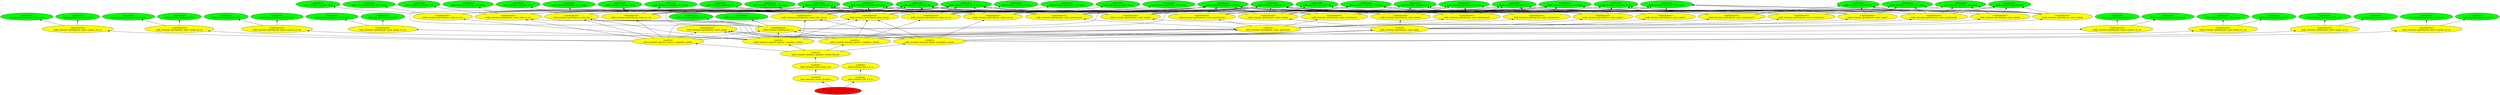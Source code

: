 digraph {
rankdir="BT"
bulk_terminal_spriteset_1_0 [fillcolor=green style="filled" label="<spriteset>\nbulk_terminal_spriteset_1_0"]
bulk_terminal_spriteset_1_0_snow [fillcolor=green style="filled" label="<spriteset>\nbulk_terminal_spriteset_1_0_snow"]
bulk_terminal_spriteset_2_0 [fillcolor=green style="filled" label="<spriteset>\nbulk_terminal_spriteset_2_0"]
bulk_terminal_spriteset_2_0_snow [fillcolor=green style="filled" label="<spriteset>\nbulk_terminal_spriteset_2_0_snow"]
bulk_terminal_spriteset_3_0 [fillcolor=green style="filled" label="<spriteset>\nbulk_terminal_spriteset_3_0"]
bulk_terminal_spriteset_3_0_snow [fillcolor=green style="filled" label="<spriteset>\nbulk_terminal_spriteset_3_0_snow"]
bulk_terminal_spriteset_4_0 [fillcolor=green style="filled" label="<spriteset>\nbulk_terminal_spriteset_4_0"]
bulk_terminal_spriteset_4_0_snow [fillcolor=green style="filled" label="<spriteset>\nbulk_terminal_spriteset_4_0_snow"]
bulk_terminal_spriteset_5_0 [fillcolor=green style="filled" label="<spriteset>\nbulk_terminal_spriteset_5_0"]
bulk_terminal_spriteset_5_0_snow [fillcolor=green style="filled" label="<spriteset>\nbulk_terminal_spriteset_5_0_snow"]
bulk_terminal_spriteset_6_0 [fillcolor=green style="filled" label="<spriteset>\nbulk_terminal_spriteset_6_0"]
bulk_terminal_spriteset_6_0_snow [fillcolor=green style="filled" label="<spriteset>\nbulk_terminal_spriteset_6_0_snow"]
bulk_terminal_spriteset_7_0 [fillcolor=green style="filled" label="<spriteset>\nbulk_terminal_spriteset_7_0"]
bulk_terminal_spriteset_7_0_snow [fillcolor=green style="filled" label="<spriteset>\nbulk_terminal_spriteset_7_0_snow"]
bulk_terminal_spriteset_8_0 [fillcolor=green style="filled" label="<spriteset>\nbulk_terminal_spriteset_8_0"]
bulk_terminal_spriteset_8_0_snow [fillcolor=green style="filled" label="<spriteset>\nbulk_terminal_spriteset_8_0_snow"]
bulk_terminal_spriteset_9_0 [fillcolor=green style="filled" label="<spriteset>\nbulk_terminal_spriteset_9_0"]
bulk_terminal_spriteset_9_0_snow [fillcolor=green style="filled" label="<spriteset>\nbulk_terminal_spriteset_9_0_snow"]
bulk_terminal_spriteset_10_0 [fillcolor=green style="filled" label="<spriteset>\nbulk_terminal_spriteset_10_0"]
bulk_terminal_spriteset_10_0_snow [fillcolor=green style="filled" label="<spriteset>\nbulk_terminal_spriteset_10_0_snow"]
bulk_terminal_spriteset_11_0 [fillcolor=green style="filled" label="<spriteset>\nbulk_terminal_spriteset_11_0"]
bulk_terminal_spriteset_11_0_snow [fillcolor=green style="filled" label="<spriteset>\nbulk_terminal_spriteset_11_0_snow"]
bulk_terminal_spriteset_12_0 [fillcolor=green style="filled" label="<spriteset>\nbulk_terminal_spriteset_12_0"]
bulk_terminal_spriteset_12_0_snow [fillcolor=green style="filled" label="<spriteset>\nbulk_terminal_spriteset_12_0_snow"]
bulk_terminal_spriteset_13_0 [fillcolor=green style="filled" label="<spriteset>\nbulk_terminal_spriteset_13_0"]
bulk_terminal_spriteset_13_0_snow [fillcolor=green style="filled" label="<spriteset>\nbulk_terminal_spriteset_13_0_snow"]
bulk_terminal_spriteset_14_0 [fillcolor=green style="filled" label="<spriteset>\nbulk_terminal_spriteset_14_0"]
bulk_terminal_spriteset_14_0_snow [fillcolor=green style="filled" label="<spriteset>\nbulk_terminal_spriteset_14_0_snow"]
bulk_terminal_spriteset_15_0 [fillcolor=green style="filled" label="<spriteset>\nbulk_terminal_spriteset_15_0"]
bulk_terminal_spriteset_15_0_snow [fillcolor=green style="filled" label="<spriteset>\nbulk_terminal_spriteset_15_0_snow"]
bulk_terminal_spriteset_16_0 [fillcolor=green style="filled" label="<spriteset>\nbulk_terminal_spriteset_16_0"]
bulk_terminal_spriteset_16_0_snow [fillcolor=green style="filled" label="<spriteset>\nbulk_terminal_spriteset_16_0_snow"]
bulk_terminal_spriteset_17_0 [fillcolor=green style="filled" label="<spriteset>\nbulk_terminal_spriteset_17_0"]
bulk_terminal_spriteset_17_0_snow [fillcolor=green style="filled" label="<spriteset>\nbulk_terminal_spriteset_17_0_snow"]
bulk_terminal_spriteset_18_0 [fillcolor=green style="filled" label="<spriteset>\nbulk_terminal_spriteset_18_0"]
bulk_terminal_spriteset_18_0_snow [fillcolor=green style="filled" label="<spriteset>\nbulk_terminal_spriteset_18_0_snow"]
bulk_terminal_spriteset_19_0 [fillcolor=green style="filled" label="<spriteset>\nbulk_terminal_spriteset_19_0"]
bulk_terminal_spriteset_19_0_snow [fillcolor=green style="filled" label="<spriteset>\nbulk_terminal_spriteset_19_0_snow"]
bulk_terminal_spriteset_20_0 [fillcolor=green style="filled" label="<spriteset>\nbulk_terminal_spriteset_20_0"]
bulk_terminal_spriteset_20_0_snow [fillcolor=green style="filled" label="<spriteset>\nbulk_terminal_spriteset_20_0_snow"]
bulk_terminal_spriteset_21_0 [fillcolor=green style="filled" label="<spriteset>\nbulk_terminal_spriteset_21_0"]
bulk_terminal_spriteset_21_0_snow [fillcolor=green style="filled" label="<spriteset>\nbulk_terminal_spriteset_21_0_snow"]
bulk_terminal_spriteset_22_0 [fillcolor=green style="filled" label="<spriteset>\nbulk_terminal_spriteset_22_0"]
bulk_terminal_spriteset_22_0_snow [fillcolor=green style="filled" label="<spriteset>\nbulk_terminal_spriteset_22_0_snow"]
bulk_terminal_spriteset_23_0 [fillcolor=green style="filled" label="<spriteset>\nbulk_terminal_spriteset_23_0"]
bulk_terminal_spriteset_23_0_snow [fillcolor=green style="filled" label="<spriteset>\nbulk_terminal_spriteset_23_0_snow"]
bulk_terminal_spriteset_24_0 [fillcolor=green style="filled" label="<spriteset>\nbulk_terminal_spriteset_24_0"]
bulk_terminal_spriteset_24_0_snow [fillcolor=green style="filled" label="<spriteset>\nbulk_terminal_spriteset_24_0_snow"]
bulk_terminal_spriteset_25_0 [fillcolor=green style="filled" label="<spriteset>\nbulk_terminal_spriteset_25_0"]
bulk_terminal_spriteset_25_0_snow [fillcolor=green style="filled" label="<spriteset>\nbulk_terminal_spriteset_25_0_snow"]
bulk_terminal_spritelayout_crane_rails_nw_se [fillcolor=yellow style="filled" label="<spritelayout>\nbulk_terminal_spritelayout_crane_rails_nw_se"]
bulk_terminal_spritelayout_crane_rails_ne_sw [fillcolor=yellow style="filled" label="<spritelayout>\nbulk_terminal_spritelayout_crane_rails_ne_sw"]
bulk_terminal_spritelayout_11 [fillcolor=yellow style="filled" label="<spritelayout>\nbulk_terminal_spritelayout_11"]
bulk_terminal_spritelayout_water_barge_sw_ne [fillcolor=yellow style="filled" label="<spritelayout>\nbulk_terminal_spritelayout_water_barge_sw_ne"]
bulk_terminal_spritelayout_water_barge_ne_sw [fillcolor=yellow style="filled" label="<spritelayout>\nbulk_terminal_spritelayout_water_barge_ne_sw"]
bulk_terminal_spritelayout_water_barge_se_nw [fillcolor=yellow style="filled" label="<spritelayout>\nbulk_terminal_spritelayout_water_barge_se_nw"]
bulk_terminal_spritelayout_water_barge_nw_se [fillcolor=yellow style="filled" label="<spritelayout>\nbulk_terminal_spritelayout_water_barge_nw_se"]
bulk_terminal_spritelayout_water_empty [fillcolor=yellow style="filled" label="<spritelayout>\nbulk_terminal_spritelayout_water_empty"]
bulk_terminal_spritelayout_water_coaster_ne_sw [fillcolor=yellow style="filled" label="<spritelayout>\nbulk_terminal_spritelayout_water_coaster_ne_sw"]
bulk_terminal_spritelayout_water_coaster_nw_se [fillcolor=yellow style="filled" label="<spritelayout>\nbulk_terminal_spritelayout_water_coaster_nw_se"]
bulk_terminal_spritelayout_water_coaster_se_nw [fillcolor=yellow style="filled" label="<spritelayout>\nbulk_terminal_spritelayout_water_coaster_se_nw"]
bulk_terminal_spritelayout_water_coaster_sw_ne [fillcolor=yellow style="filled" label="<spritelayout>\nbulk_terminal_spritelayout_water_coaster_sw_ne"]
bulk_terminal_spritelayout_cone_silo [fillcolor=yellow style="filled" label="<spritelayout>\nbulk_terminal_spritelayout_cone_silo"]
bulk_terminal_spritelayout_crane_nw_se [fillcolor=yellow style="filled" label="<spritelayout>\nbulk_terminal_spritelayout_crane_nw_se"]
bulk_terminal_spritelayout_crane_sw_ne [fillcolor=yellow style="filled" label="<spritelayout>\nbulk_terminal_spritelayout_crane_sw_ne"]
bulk_terminal_spritelayout_crane_ne_sw [fillcolor=yellow style="filled" label="<spritelayout>\nbulk_terminal_spritelayout_crane_ne_sw"]
bulk_terminal_spritelayout_crane_se_nw [fillcolor=yellow style="filled" label="<spritelayout>\nbulk_terminal_spritelayout_crane_se_nw"]
bulk_terminal_spritelayout_jetty_empty [fillcolor=yellow style="filled" label="<spritelayout>\nbulk_terminal_spritelayout_jetty_empty"]
bulk_terminal_spritelayout_coast_tanks1 [fillcolor=yellow style="filled" label="<spritelayout>\nbulk_terminal_spritelayout_coast_tanks1"]
bulk_terminal_spritelayout_coast_tanks2 [fillcolor=yellow style="filled" label="<spritelayout>\nbulk_terminal_spritelayout_coast_tanks2"]
bulk_terminal_spritelayout_coast_tanks3 [fillcolor=yellow style="filled" label="<spritelayout>\nbulk_terminal_spritelayout_coast_tanks3"]
bulk_terminal_spritelayout_coast_tanks4 [fillcolor=yellow style="filled" label="<spritelayout>\nbulk_terminal_spritelayout_coast_tanks4"]
bulk_terminal_spritelayout_coast_tanks5 [fillcolor=yellow style="filled" label="<spritelayout>\nbulk_terminal_spritelayout_coast_tanks5"]
bulk_terminal_spritelayout_coast_tanks6 [fillcolor=yellow style="filled" label="<spritelayout>\nbulk_terminal_spritelayout_coast_tanks6"]
bulk_terminal_spritelayout_coast_tanks7 [fillcolor=yellow style="filled" label="<spritelayout>\nbulk_terminal_spritelayout_coast_tanks7"]
bulk_terminal_spritelayout_coast_tanks8 [fillcolor=yellow style="filled" label="<spritelayout>\nbulk_terminal_spritelayout_coast_tanks8"]
bulk_terminal_spritelayout_coast_warehouse1 [fillcolor=yellow style="filled" label="<spritelayout>\nbulk_terminal_spritelayout_coast_warehouse1"]
bulk_terminal_spritelayout_coast_warehouse2 [fillcolor=yellow style="filled" label="<spritelayout>\nbulk_terminal_spritelayout_coast_warehouse2"]
bulk_terminal_spritelayout_coast_warehouse3 [fillcolor=yellow style="filled" label="<spritelayout>\nbulk_terminal_spritelayout_coast_warehouse3"]
bulk_terminal_spritelayout_coast_warehouse4 [fillcolor=yellow style="filled" label="<spritelayout>\nbulk_terminal_spritelayout_coast_warehouse4"]
bulk_terminal_spritelayout_coast_warehouse5 [fillcolor=yellow style="filled" label="<spritelayout>\nbulk_terminal_spritelayout_coast_warehouse5"]
bulk_terminal_spritelayout_coast_warehouse6 [fillcolor=yellow style="filled" label="<spritelayout>\nbulk_terminal_spritelayout_coast_warehouse6"]
bulk_terminal_spritelayout_coast_warehouse7 [fillcolor=yellow style="filled" label="<spritelayout>\nbulk_terminal_spritelayout_coast_warehouse7"]
bulk_terminal_spritelayout_coast_warehouse8 [fillcolor=yellow style="filled" label="<spritelayout>\nbulk_terminal_spritelayout_coast_warehouse8"]
bulk_terminal_spritelayout_coast_tanks [fillcolor=yellow style="filled" label="<switch>\nbulk_terminal_spritelayout_coast_tanks"]
bulk_terminal_spritelayout_coast_warehouse [fillcolor=yellow style="filled" label="<switch>\nbulk_terminal_spritelayout_coast_warehouse"]
bulk_terminal_industry_layout_1_graphics_switch [fillcolor=yellow style="filled" label="<switch>\nbulk_terminal_industry_layout_1_graphics_switch"]
bulk_terminal_industry_layout_2_graphics_switch [fillcolor=yellow style="filled" label="<switch>\nbulk_terminal_industry_layout_2_graphics_switch"]
bulk_terminal_industry_layout_3_graphics_switch [fillcolor=yellow style="filled" label="<switch>\nbulk_terminal_industry_layout_3_graphics_switch"]
bulk_terminal_industry_layout_4_graphics_switch [fillcolor=yellow style="filled" label="<switch>\nbulk_terminal_industry_layout_4_graphics_switch"]
bulk_terminal_industry_graphics_switch_layouts [fillcolor=yellow style="filled" label="<switch>\nbulk_terminal_industry_graphics_switch_layouts"]
bulk_terminal_store_temp_vars [fillcolor=yellow style="filled" label="<switch>\nbulk_terminal_store_temp_vars"]
bulk_terminal_switch_graphics [fillcolor=yellow style="filled" label="<switch>\nbulk_terminal_switch_graphics"]
bulk_terminal_tile_2_lc_1 [fillcolor=yellow style="filled" label="<switch>\nbulk_terminal_tile_2_lc_1"]
bulk_terminal_tile_2_lc_0 [fillcolor=yellow style="filled" label="<switch>\nbulk_terminal_tile_2_lc_0"]
bulk_terminal_tile_2 [fillcolor=red style="filled" label="FEAT_INDUSTRYTILES <223>\nbulk_terminal_tile_2"]
bulk_terminal_spritelayout_coast_tanks5->bulk_terminal_spriteset_6_0_snow
bulk_terminal_spritelayout_crane_nw_se->bulk_terminal_spriteset_15_0
bulk_terminal_spritelayout_crane_se_nw->bulk_terminal_spriteset_1_0
bulk_terminal_spritelayout_coast_tanks8->bulk_terminal_spriteset_1_0_snow
bulk_terminal_spritelayout_coast_tanks1->bulk_terminal_spriteset_1_0_snow
bulk_terminal_spritelayout_coast_tanks->bulk_terminal_spritelayout_coast_tanks6
bulk_terminal_industry_layout_3_graphics_switch->bulk_terminal_spritelayout_coast_tanks
bulk_terminal_spritelayout_crane_ne_sw->bulk_terminal_spriteset_5_0_snow
bulk_terminal_spritelayout_crane_se_nw->bulk_terminal_spriteset_16_0
bulk_terminal_industry_layout_4_graphics_switch->bulk_terminal_spritelayout_water_coaster_nw_se
bulk_terminal_industry_layout_1_graphics_switch->bulk_terminal_spritelayout_crane_se_nw
bulk_terminal_spritelayout_coast_warehouse5->bulk_terminal_spriteset_6_0_snow
bulk_terminal_spritelayout_crane_se_nw->bulk_terminal_spriteset_1_0_snow
bulk_terminal_tile_2->bulk_terminal_switch_graphics
bulk_terminal_spritelayout_coast_tanks4->bulk_terminal_spriteset_1_0
bulk_terminal_spritelayout_coast_tanks3->bulk_terminal_spriteset_1_0
bulk_terminal_spritelayout_cone_silo->bulk_terminal_spriteset_5_0
bulk_terminal_spritelayout_crane_se_nw->bulk_terminal_spriteset_4_0_snow
bulk_terminal_industry_layout_2_graphics_switch->bulk_terminal_spritelayout_cone_silo
bulk_terminal_spritelayout_coast_tanks6->bulk_terminal_spriteset_7_0_snow
bulk_terminal_spritelayout_coast_tanks5->bulk_terminal_spriteset_1_0_snow
bulk_terminal_spritelayout_coast_warehouse8->bulk_terminal_spriteset_13_0_snow
bulk_terminal_spritelayout_crane_nw_se->bulk_terminal_spriteset_4_0_snow
bulk_terminal_spritelayout_crane_rails_ne_sw->bulk_terminal_spriteset_1_0
bulk_terminal_spritelayout_cone_silo->bulk_terminal_spriteset_12_0
bulk_terminal_spritelayout_coast_warehouse1->bulk_terminal_spriteset_1_0_snow
bulk_terminal_industry_layout_2_graphics_switch->bulk_terminal_spritelayout_crane_ne_sw
bulk_terminal_spritelayout_crane_se_nw->bulk_terminal_spriteset_5_0
bulk_terminal_spritelayout_coast_warehouse3->bulk_terminal_spriteset_13_0
bulk_terminal_spritelayout_coast_warehouse7->bulk_terminal_spriteset_13_0
bulk_terminal_spritelayout_cone_silo->bulk_terminal_spriteset_12_0_snow
bulk_terminal_spritelayout_coast_warehouse6->bulk_terminal_spriteset_4_0_snow
bulk_terminal_spritelayout_cone_silo->bulk_terminal_spriteset_1_0_snow
bulk_terminal_spritelayout_cone_silo->bulk_terminal_spriteset_5_0_snow
bulk_terminal_industry_layout_1_graphics_switch->bulk_terminal_spritelayout_jetty_empty
bulk_terminal_spritelayout_coast_tanks4->bulk_terminal_spriteset_6_0_snow
bulk_terminal_spritelayout_coast_tanks4->bulk_terminal_spriteset_6_0
bulk_terminal_industry_layout_4_graphics_switch->bulk_terminal_spritelayout_11
bulk_terminal_spritelayout_coast_tanks5->bulk_terminal_spriteset_10_0_snow
bulk_terminal_spritelayout_jetty_empty->bulk_terminal_spriteset_4_0
bulk_terminal_spritelayout_crane_rails_ne_sw->bulk_terminal_spriteset_1_0_snow
bulk_terminal_spritelayout_crane_ne_sw->bulk_terminal_spriteset_14_0
bulk_terminal_spritelayout_jetty_empty->bulk_terminal_spriteset_5_0_snow
bulk_terminal_spritelayout_crane_nw_se->bulk_terminal_spriteset_1_0
bulk_terminal_spritelayout_coast_tanks3->bulk_terminal_spriteset_4_0_snow
bulk_terminal_spritelayout_crane_rails_nw_se->bulk_terminal_spriteset_4_0
bulk_terminal_spritelayout_coast_tanks8->bulk_terminal_spriteset_10_0_snow
bulk_terminal_spritelayout_coast_tanks3->bulk_terminal_spriteset_1_0_snow
bulk_terminal_spritelayout_coast_warehouse2->bulk_terminal_spriteset_1_0
bulk_terminal_industry_layout_2_graphics_switch->bulk_terminal_spritelayout_crane_rails_ne_sw
bulk_terminal_spritelayout_coast_tanks->bulk_terminal_spritelayout_coast_tanks7
bulk_terminal_spritelayout_coast_tanks->bulk_terminal_spritelayout_coast_tanks4
bulk_terminal_spritelayout_coast_warehouse7->bulk_terminal_spriteset_1_0
bulk_terminal_spritelayout_crane_rails_ne_sw->bulk_terminal_spriteset_4_0
bulk_terminal_industry_layout_3_graphics_switch->bulk_terminal_spritelayout_crane_sw_ne
bulk_terminal_spritelayout_water_barge_sw_ne->bulk_terminal_spriteset_18_0
bulk_terminal_tile_2->bulk_terminal_tile_2_lc_0
bulk_terminal_spritelayout_coast_warehouse8->bulk_terminal_spriteset_8_0
bulk_terminal_spritelayout_coast_warehouse6->bulk_terminal_spriteset_4_0
bulk_terminal_spritelayout_coast_tanks2->bulk_terminal_spriteset_10_0_snow
bulk_terminal_spritelayout_crane_ne_sw->bulk_terminal_spriteset_14_0_snow
bulk_terminal_spritelayout_crane_rails_nw_se->bulk_terminal_spriteset_5_0
bulk_terminal_spritelayout_coast_tanks8->bulk_terminal_spriteset_9_0_snow
bulk_terminal_spritelayout_coast_tanks4->bulk_terminal_spriteset_10_0_snow
bulk_terminal_spritelayout_crane_sw_ne->bulk_terminal_spriteset_1_0_snow
bulk_terminal_spritelayout_crane_ne_sw->bulk_terminal_spriteset_1_0
bulk_terminal_industry_layout_4_graphics_switch->bulk_terminal_spritelayout_water_empty
bulk_terminal_spritelayout_coast_tanks7->bulk_terminal_spriteset_8_0_snow
bulk_terminal_spritelayout_water_coaster_nw_se->bulk_terminal_spriteset_23_0_snow
bulk_terminal_spritelayout_coast_tanks1->bulk_terminal_spriteset_10_0_snow
bulk_terminal_spritelayout_coast_tanks8->bulk_terminal_spriteset_1_0
bulk_terminal_industry_layout_1_graphics_switch->bulk_terminal_spritelayout_coast_warehouse
bulk_terminal_spritelayout_coast_warehouse6->bulk_terminal_spriteset_7_0
bulk_terminal_spritelayout_coast_tanks1->bulk_terminal_spriteset_1_0
bulk_terminal_spritelayout_11->bulk_terminal_spriteset_11_0_snow
bulk_terminal_spritelayout_11->bulk_terminal_spriteset_4_0_snow
bulk_terminal_spritelayout_coast_tanks8->bulk_terminal_spriteset_8_0
bulk_terminal_spritelayout_coast_tanks3->bulk_terminal_spriteset_4_0
bulk_terminal_spritelayout_coast_warehouse7->bulk_terminal_spriteset_8_0
bulk_terminal_spritelayout_coast_tanks6->bulk_terminal_spriteset_7_0
bulk_terminal_spritelayout_coast_tanks2->bulk_terminal_spriteset_10_0
bulk_terminal_spritelayout_coast_warehouse5->bulk_terminal_spriteset_7_0
bulk_terminal_spritelayout_coast_warehouse6->bulk_terminal_spriteset_1_0
bulk_terminal_industry_layout_2_graphics_switch->bulk_terminal_spritelayout_water_barge_sw_ne
bulk_terminal_spritelayout_coast_warehouse4->bulk_terminal_spriteset_5_0_snow
bulk_terminal_spritelayout_coast_warehouse3->bulk_terminal_spriteset_5_0_snow
bulk_terminal_spritelayout_coast_tanks7->bulk_terminal_spriteset_1_0
bulk_terminal_spritelayout_crane_sw_ne->bulk_terminal_spriteset_4_0_snow
bulk_terminal_spritelayout_coast_warehouse2->bulk_terminal_spriteset_9_0_snow
bulk_terminal_spritelayout_coast_warehouse3->bulk_terminal_spriteset_13_0_snow
bulk_terminal_spritelayout_water_barge_se_nw->bulk_terminal_spriteset_20_0_snow
bulk_terminal_spritelayout_crane_rails_nw_se->bulk_terminal_spriteset_2_0_snow
bulk_terminal_industry_layout_4_graphics_switch->bulk_terminal_spritelayout_jetty_empty
bulk_terminal_spritelayout_coast_warehouse4->bulk_terminal_spriteset_1_0
bulk_terminal_spritelayout_crane_se_nw->bulk_terminal_spriteset_16_0_snow
bulk_terminal_spritelayout_coast_tanks3->bulk_terminal_spriteset_5_0_snow
bulk_terminal_spritelayout_coast_tanks6->bulk_terminal_spriteset_10_0_snow
bulk_terminal_industry_graphics_switch_layouts->bulk_terminal_industry_layout_2_graphics_switch
bulk_terminal_industry_graphics_switch_layouts->bulk_terminal_industry_layout_3_graphics_switch
bulk_terminal_spritelayout_coast_warehouse7->bulk_terminal_spriteset_13_0_snow
bulk_terminal_spritelayout_crane_sw_ne->bulk_terminal_spriteset_4_0
bulk_terminal_spritelayout_coast_warehouse5->bulk_terminal_spriteset_13_0_snow
bulk_terminal_industry_layout_4_graphics_switch->bulk_terminal_spritelayout_crane_nw_se
bulk_terminal_spritelayout_coast_tanks7->bulk_terminal_spriteset_8_0
bulk_terminal_industry_layout_2_graphics_switch->bulk_terminal_spritelayout_jetty_empty
bulk_terminal_spritelayout_coast_warehouse->bulk_terminal_spritelayout_coast_warehouse8
bulk_terminal_spritelayout_crane_nw_se->bulk_terminal_spriteset_5_0
bulk_terminal_spritelayout_coast_warehouse1->bulk_terminal_spriteset_13_0
bulk_terminal_industry_layout_4_graphics_switch->bulk_terminal_spritelayout_coast_tanks
bulk_terminal_spritelayout_crane_nw_se->bulk_terminal_spriteset_4_0
bulk_terminal_spritelayout_water_barge_nw_se->bulk_terminal_spriteset_21_0_snow
bulk_terminal_spritelayout_jetty_empty->bulk_terminal_spriteset_1_0
bulk_terminal_spritelayout_crane_nw_se->bulk_terminal_spriteset_15_0_snow
bulk_terminal_spritelayout_crane_rails_ne_sw->bulk_terminal_spriteset_3_0_snow
bulk_terminal_spritelayout_coast_warehouse->bulk_terminal_spritelayout_coast_warehouse2
bulk_terminal_spritelayout_crane_ne_sw->bulk_terminal_spriteset_4_0_snow
bulk_terminal_spritelayout_crane_nw_se->bulk_terminal_spriteset_1_0_snow
bulk_terminal_industry_layout_2_graphics_switch->bulk_terminal_spritelayout_11
bulk_terminal_spritelayout_coast_tanks->bulk_terminal_spritelayout_coast_tanks2
bulk_terminal_spritelayout_water_coaster_nw_se->bulk_terminal_spriteset_23_0
bulk_terminal_spritelayout_coast_tanks8->bulk_terminal_spriteset_10_0
bulk_terminal_store_temp_vars->bulk_terminal_industry_graphics_switch_layouts
bulk_terminal_spritelayout_coast_warehouse->bulk_terminal_spritelayout_coast_warehouse6
bulk_terminal_industry_layout_4_graphics_switch->bulk_terminal_spritelayout_coast_warehouse
bulk_terminal_spritelayout_coast_tanks5->bulk_terminal_spriteset_6_0
bulk_terminal_industry_layout_1_graphics_switch->bulk_terminal_spritelayout_water_barge_se_nw
bulk_terminal_spritelayout_coast_tanks8->bulk_terminal_spriteset_8_0_snow
bulk_terminal_spritelayout_coast_warehouse3->bulk_terminal_spriteset_4_0_snow
bulk_terminal_spritelayout_coast_warehouse3->bulk_terminal_spriteset_4_0
bulk_terminal_spritelayout_coast_tanks->bulk_terminal_spritelayout_coast_tanks8
bulk_terminal_spritelayout_coast_warehouse8->bulk_terminal_spriteset_9_0
bulk_terminal_spritelayout_water_coaster_sw_ne->bulk_terminal_spriteset_25_0_snow
bulk_terminal_spritelayout_coast_tanks6->bulk_terminal_spriteset_10_0
bulk_terminal_spritelayout_coast_warehouse8->bulk_terminal_spriteset_9_0_snow
bulk_terminal_spritelayout_coast_warehouse4->bulk_terminal_spriteset_1_0_snow
bulk_terminal_industry_layout_1_graphics_switch->bulk_terminal_spritelayout_crane_rails_nw_se
bulk_terminal_spritelayout_coast_tanks8->bulk_terminal_spriteset_9_0
bulk_terminal_spritelayout_crane_ne_sw->bulk_terminal_spriteset_1_0_snow
bulk_terminal_spritelayout_coast_warehouse2->bulk_terminal_spriteset_13_0
bulk_terminal_spritelayout_water_barge_se_nw->bulk_terminal_spriteset_20_0
bulk_terminal_spritelayout_coast_warehouse->bulk_terminal_spritelayout_coast_warehouse4
bulk_terminal_spritelayout_coast_warehouse7->bulk_terminal_spriteset_8_0_snow
bulk_terminal_spritelayout_crane_rails_ne_sw->bulk_terminal_spriteset_5_0_snow
bulk_terminal_spritelayout_coast_warehouse4->bulk_terminal_spriteset_5_0
bulk_terminal_industry_layout_1_graphics_switch->bulk_terminal_spritelayout_11
bulk_terminal_spritelayout_coast_tanks2->bulk_terminal_spriteset_1_0
bulk_terminal_spritelayout_coast_tanks5->bulk_terminal_spriteset_7_0
bulk_terminal_industry_layout_2_graphics_switch->bulk_terminal_spritelayout_water_empty
bulk_terminal_spritelayout_coast_warehouse3->bulk_terminal_spriteset_1_0_snow
bulk_terminal_spritelayout_crane_se_nw->bulk_terminal_spriteset_5_0_snow
bulk_terminal_spritelayout_coast_tanks->bulk_terminal_spritelayout_coast_tanks5
bulk_terminal_spritelayout_coast_warehouse5->bulk_terminal_spriteset_1_0
bulk_terminal_spritelayout_water_coaster_sw_ne->bulk_terminal_spriteset_25_0
bulk_terminal_industry_layout_3_graphics_switch->bulk_terminal_spritelayout_11
bulk_terminal_spritelayout_crane_ne_sw->bulk_terminal_spriteset_5_0
bulk_terminal_spritelayout_11->bulk_terminal_spriteset_1_0
bulk_terminal_spritelayout_coast_tanks->bulk_terminal_spritelayout_coast_tanks1
bulk_terminal_spritelayout_coast_tanks2->bulk_terminal_spriteset_9_0
bulk_terminal_spritelayout_coast_warehouse7->bulk_terminal_spriteset_1_0_snow
bulk_terminal_spritelayout_coast_warehouse3->bulk_terminal_spriteset_1_0
bulk_terminal_spritelayout_water_barge_ne_sw->bulk_terminal_spriteset_19_0_snow
bulk_terminal_industry_layout_4_graphics_switch->bulk_terminal_spritelayout_water_barge_nw_se
bulk_terminal_industry_layout_3_graphics_switch->bulk_terminal_spritelayout_crane_rails_ne_sw
bulk_terminal_spritelayout_coast_tanks5->bulk_terminal_spriteset_10_0
bulk_terminal_spritelayout_cone_silo->bulk_terminal_spriteset_4_0_snow
bulk_terminal_spritelayout_coast_warehouse8->bulk_terminal_spriteset_13_0
bulk_terminal_spritelayout_coast_tanks4->bulk_terminal_spriteset_5_0
bulk_terminal_spritelayout_cone_silo->bulk_terminal_spriteset_1_0
bulk_terminal_spritelayout_crane_rails_nw_se->bulk_terminal_spriteset_1_0_snow
bulk_terminal_spritelayout_coast_warehouse5->bulk_terminal_spriteset_1_0_snow
bulk_terminal_spritelayout_crane_rails_nw_se->bulk_terminal_spriteset_5_0_snow
bulk_terminal_spritelayout_coast_warehouse5->bulk_terminal_spriteset_6_0
bulk_terminal_spritelayout_water_coaster_ne_sw->bulk_terminal_spriteset_22_0_snow
bulk_terminal_industry_layout_4_graphics_switch->bulk_terminal_spritelayout_crane_rails_nw_se
bulk_terminal_spritelayout_crane_sw_ne->bulk_terminal_spriteset_5_0
bulk_terminal_spritelayout_coast_tanks6->bulk_terminal_spriteset_1_0
bulk_terminal_spritelayout_jetty_empty->bulk_terminal_spriteset_5_0
bulk_terminal_industry_layout_3_graphics_switch->bulk_terminal_spritelayout_coast_warehouse
bulk_terminal_spritelayout_coast_warehouse8->bulk_terminal_spriteset_8_0_snow
bulk_terminal_spritelayout_crane_rails_nw_se->bulk_terminal_spriteset_2_0
bulk_terminal_industry_layout_2_graphics_switch->bulk_terminal_spritelayout_coast_tanks
bulk_terminal_industry_layout_2_graphics_switch->bulk_terminal_spritelayout_water_coaster_sw_ne
bulk_terminal_spritelayout_coast_tanks7->bulk_terminal_spriteset_10_0
bulk_terminal_spritelayout_water_barge_nw_se->bulk_terminal_spriteset_21_0
bulk_terminal_spritelayout_coast_tanks5->bulk_terminal_spriteset_1_0
bulk_terminal_spritelayout_coast_tanks1->bulk_terminal_spriteset_10_0
bulk_terminal_spritelayout_coast_tanks2->bulk_terminal_spriteset_9_0_snow
bulk_terminal_spritelayout_coast_tanks4->bulk_terminal_spriteset_5_0_snow
bulk_terminal_spritelayout_coast_warehouse5->bulk_terminal_spriteset_13_0
bulk_terminal_spritelayout_coast_tanks->bulk_terminal_spritelayout_coast_tanks3
bulk_terminal_spritelayout_coast_tanks7->bulk_terminal_spriteset_1_0_snow
bulk_terminal_spritelayout_coast_warehouse1->bulk_terminal_spriteset_13_0_snow
bulk_terminal_industry_graphics_switch_layouts->bulk_terminal_industry_layout_1_graphics_switch
bulk_terminal_spritelayout_water_coaster_se_nw->bulk_terminal_spriteset_24_0
bulk_terminal_spritelayout_crane_nw_se->bulk_terminal_spriteset_5_0_snow
bulk_terminal_spritelayout_coast_tanks3->bulk_terminal_spriteset_10_0
bulk_terminal_spritelayout_coast_warehouse6->bulk_terminal_spriteset_7_0_snow
bulk_terminal_industry_layout_2_graphics_switch->bulk_terminal_spritelayout_coast_warehouse
bulk_terminal_spritelayout_coast_warehouse6->bulk_terminal_spriteset_13_0_snow
bulk_terminal_industry_layout_1_graphics_switch->bulk_terminal_spritelayout_water_coaster_se_nw
bulk_terminal_spritelayout_coast_warehouse8->bulk_terminal_spriteset_1_0_snow
bulk_terminal_spritelayout_water_barge_ne_sw->bulk_terminal_spriteset_19_0
bulk_terminal_spritelayout_water_coaster_ne_sw->bulk_terminal_spriteset_22_0
bulk_terminal_spritelayout_coast_tanks2->bulk_terminal_spriteset_1_0_snow
bulk_terminal_spritelayout_water_barge_sw_ne->bulk_terminal_spriteset_18_0_snow
bulk_terminal_spritelayout_coast_warehouse2->bulk_terminal_spriteset_13_0_snow
bulk_terminal_spritelayout_coast_tanks4->bulk_terminal_spriteset_1_0_snow
bulk_terminal_spritelayout_coast_warehouse8->bulk_terminal_spriteset_1_0
bulk_terminal_industry_layout_1_graphics_switch->bulk_terminal_spritelayout_water_empty
bulk_terminal_spritelayout_coast_warehouse4->bulk_terminal_spriteset_13_0_snow
bulk_terminal_spritelayout_coast_tanks4->bulk_terminal_spriteset_10_0
bulk_terminal_spritelayout_cone_silo->bulk_terminal_spriteset_4_0
bulk_terminal_industry_layout_4_graphics_switch->bulk_terminal_spritelayout_cone_silo
bulk_terminal_spritelayout_coast_tanks6->bulk_terminal_spriteset_4_0_snow
bulk_terminal_spritelayout_coast_tanks5->bulk_terminal_spriteset_7_0_snow
bulk_terminal_spritelayout_coast_warehouse->bulk_terminal_spritelayout_coast_warehouse1
bulk_terminal_spritelayout_crane_rails_nw_se->bulk_terminal_spriteset_4_0_snow
bulk_terminal_spritelayout_coast_warehouse2->bulk_terminal_spriteset_1_0_snow
bulk_terminal_industry_layout_3_graphics_switch->bulk_terminal_spritelayout_water_barge_ne_sw
bulk_terminal_industry_layout_3_graphics_switch->bulk_terminal_spritelayout_cone_silo
bulk_terminal_spritelayout_coast_warehouse3->bulk_terminal_spriteset_5_0
bulk_terminal_spritelayout_jetty_empty->bulk_terminal_spriteset_1_0_snow
bulk_terminal_industry_layout_3_graphics_switch->bulk_terminal_spritelayout_water_empty
bulk_terminal_spritelayout_coast_warehouse6->bulk_terminal_spriteset_1_0_snow
bulk_terminal_spritelayout_crane_rails_ne_sw->bulk_terminal_spriteset_3_0
bulk_terminal_spritelayout_crane_rails_ne_sw->bulk_terminal_spriteset_4_0_snow
bulk_terminal_spritelayout_crane_sw_ne->bulk_terminal_spriteset_17_0_snow
bulk_terminal_spritelayout_water_coaster_se_nw->bulk_terminal_spriteset_24_0_snow
bulk_terminal_industry_layout_1_graphics_switch->bulk_terminal_spritelayout_cone_silo
bulk_terminal_spritelayout_coast_warehouse4->bulk_terminal_spriteset_6_0_snow
bulk_terminal_spritelayout_crane_ne_sw->bulk_terminal_spriteset_4_0
bulk_terminal_spritelayout_coast_warehouse->bulk_terminal_spritelayout_coast_warehouse5
bulk_terminal_spritelayout_coast_tanks3->bulk_terminal_spriteset_5_0
bulk_terminal_spritelayout_coast_warehouse5->bulk_terminal_spriteset_7_0_snow
bulk_terminal_spritelayout_jetty_empty->bulk_terminal_spriteset_4_0_snow
bulk_terminal_spritelayout_coast_warehouse->bulk_terminal_spritelayout_coast_warehouse3
bulk_terminal_spritelayout_crane_rails_nw_se->bulk_terminal_spriteset_1_0
bulk_terminal_spritelayout_crane_rails_ne_sw->bulk_terminal_spriteset_5_0
bulk_terminal_spritelayout_coast_tanks3->bulk_terminal_spriteset_10_0_snow
bulk_terminal_industry_graphics_switch_layouts->bulk_terminal_industry_layout_4_graphics_switch
bulk_terminal_switch_graphics->bulk_terminal_store_temp_vars
bulk_terminal_spritelayout_crane_se_nw->bulk_terminal_spriteset_4_0
bulk_terminal_spritelayout_coast_tanks6->bulk_terminal_spriteset_1_0_snow
bulk_terminal_spritelayout_coast_warehouse4->bulk_terminal_spriteset_6_0
bulk_terminal_spritelayout_11->bulk_terminal_spriteset_4_0
bulk_terminal_spritelayout_coast_warehouse4->bulk_terminal_spriteset_13_0
bulk_terminal_spritelayout_crane_sw_ne->bulk_terminal_spriteset_5_0_snow
bulk_terminal_spritelayout_coast_tanks7->bulk_terminal_spriteset_10_0_snow
bulk_terminal_spritelayout_crane_sw_ne->bulk_terminal_spriteset_17_0
bulk_terminal_spritelayout_coast_warehouse->bulk_terminal_spritelayout_coast_warehouse7
bulk_terminal_spritelayout_11->bulk_terminal_spriteset_11_0
bulk_terminal_tile_2_lc_0->bulk_terminal_tile_2_lc_1
bulk_terminal_spritelayout_11->bulk_terminal_spriteset_1_0_snow
bulk_terminal_spritelayout_coast_tanks6->bulk_terminal_spriteset_4_0
bulk_terminal_industry_layout_1_graphics_switch->bulk_terminal_spritelayout_coast_tanks
bulk_terminal_industry_layout_3_graphics_switch->bulk_terminal_spritelayout_water_coaster_ne_sw
bulk_terminal_industry_layout_3_graphics_switch->bulk_terminal_spritelayout_jetty_empty
bulk_terminal_spritelayout_coast_warehouse2->bulk_terminal_spriteset_9_0
bulk_terminal_spritelayout_coast_warehouse1->bulk_terminal_spriteset_1_0
bulk_terminal_spritelayout_coast_warehouse6->bulk_terminal_spriteset_13_0
bulk_terminal_spritelayout_crane_sw_ne->bulk_terminal_spriteset_1_0
}
